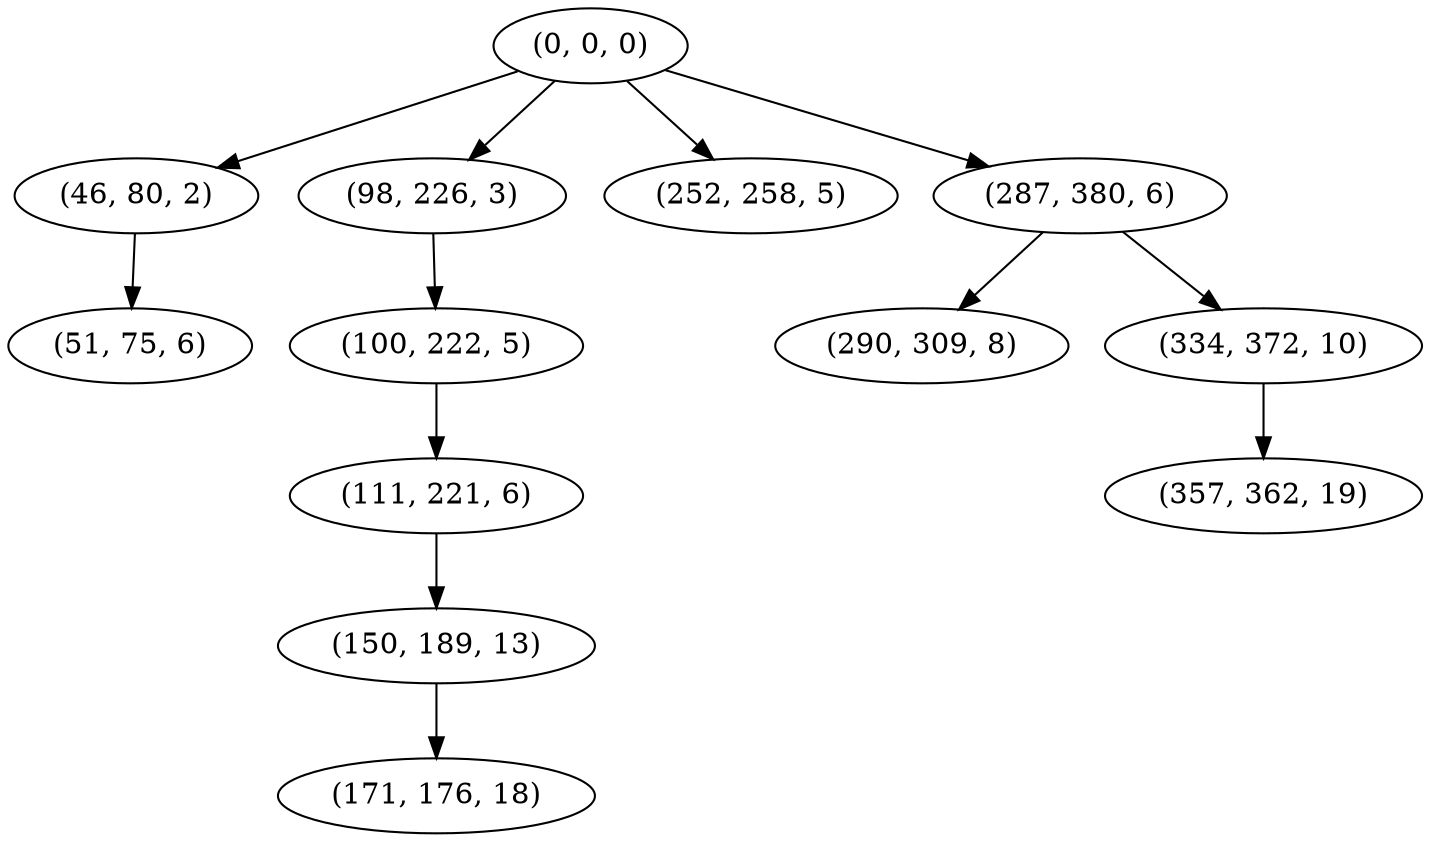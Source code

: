 digraph tree {
    "(0, 0, 0)";
    "(46, 80, 2)";
    "(51, 75, 6)";
    "(98, 226, 3)";
    "(100, 222, 5)";
    "(111, 221, 6)";
    "(150, 189, 13)";
    "(171, 176, 18)";
    "(252, 258, 5)";
    "(287, 380, 6)";
    "(290, 309, 8)";
    "(334, 372, 10)";
    "(357, 362, 19)";
    "(0, 0, 0)" -> "(46, 80, 2)";
    "(0, 0, 0)" -> "(98, 226, 3)";
    "(0, 0, 0)" -> "(252, 258, 5)";
    "(0, 0, 0)" -> "(287, 380, 6)";
    "(46, 80, 2)" -> "(51, 75, 6)";
    "(98, 226, 3)" -> "(100, 222, 5)";
    "(100, 222, 5)" -> "(111, 221, 6)";
    "(111, 221, 6)" -> "(150, 189, 13)";
    "(150, 189, 13)" -> "(171, 176, 18)";
    "(287, 380, 6)" -> "(290, 309, 8)";
    "(287, 380, 6)" -> "(334, 372, 10)";
    "(334, 372, 10)" -> "(357, 362, 19)";
}
